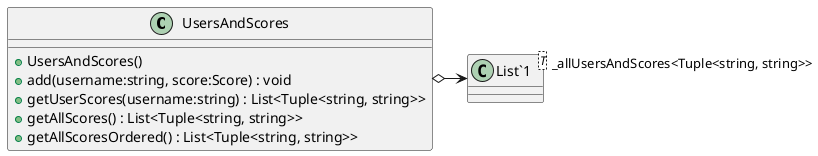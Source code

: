 @startuml
class UsersAndScores {
    + UsersAndScores()
    + add(username:string, score:Score) : void
    + getUserScores(username:string) : List<Tuple<string, string>>
    + getAllScores() : List<Tuple<string, string>>
    + getAllScoresOrdered() : List<Tuple<string, string>>
}
class "List`1"<T> {
}
UsersAndScores o-> "_allUsersAndScores<Tuple<string, string>>" "List`1"
@enduml
